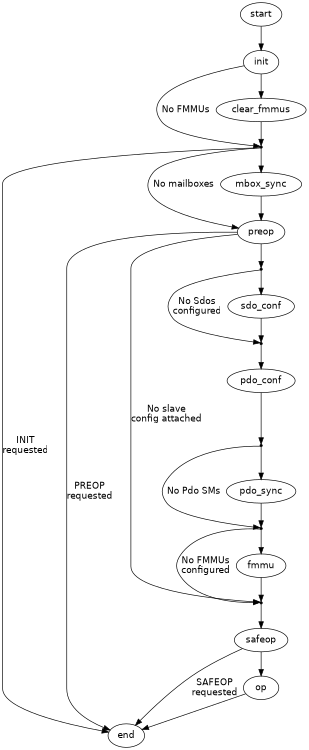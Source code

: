 
/* $Id$ */

digraph slaveconf {
    size="3,5"

    start [fontname="Helvetica"]
    start -> init [weight=10]

    init [fontname="Helvetica"]
    init -> enter_mbox_sync [fontname="Helvetica", label="No FMMUs"]
    init -> clear_fmmus [weight=10]

    clear_fmmus [fontname="Helvetica"]
    clear_fmmus -> enter_mbox_sync [weight=10]

    enter_mbox_sync [shape=point, label=""]
    enter_mbox_sync -> end [fontname="Helvetica", label="INIT\nrequested"]
    enter_mbox_sync -> preop [fontname="Helvetica", label="No mailboxes"]
    enter_mbox_sync -> mbox_sync [weight=10]

    mbox_sync [fontname="Helvetica"]
    mbox_sync -> preop [weight=10]

    preop [fontname="Helvetica"]
    preop -> end [fontname="Helvetica", label="PREOP\nrequested"]
    preop -> enter_safeop [fontname="Helvetica", label="No slave\nconfig attached"]
    preop -> enter_sdo_conf [weight=10]

    enter_sdo_conf [shape=point, label=""]
    enter_sdo_conf -> enter_pdo_conf [fontname="Helvetica", label="No Sdos\nconfigured"]
    enter_sdo_conf -> sdo_conf [weight=10]

    sdo_conf [fontname="Helvetica"]
    sdo_conf -> enter_pdo_conf [weight=10]

    enter_pdo_conf [shape=point, label=""]
    enter_pdo_conf -> pdo_conf [weight=10]

    pdo_conf [fontname="Helvetica"]
    pdo_conf -> enter_pdo_sync [weight=10]

    enter_pdo_sync [shape=point, label=""]
    enter_pdo_sync -> enter_fmmu [fontname="Helvetica", label="No Pdo SMs"]
    enter_pdo_sync -> pdo_sync [weight=10]

    pdo_sync [fontname="Helvetica"]
    pdo_sync -> enter_fmmu [weight=10]

    enter_fmmu [shape=point,label=""]
    enter_fmmu -> enter_safeop [fontname="Helvetica", label="No FMMUs\nconfigured"]
    enter_fmmu -> fmmu [weight=10]

    fmmu [fontname="Helvetica"]
    fmmu -> enter_safeop [weight=10]

    enter_safeop [shape=point,label=""]
    enter_safeop -> safeop [weight=10]

    safeop [fontname="Helvetica"]
    safeop -> end [fontname="Helvetica", label="SAFEOP\nrequested"]
    safeop -> op [weight=10]

    op [fontname="Helvetica"]
    op -> end// [weight=10]

    end [fontname="Helvetica"]
}
